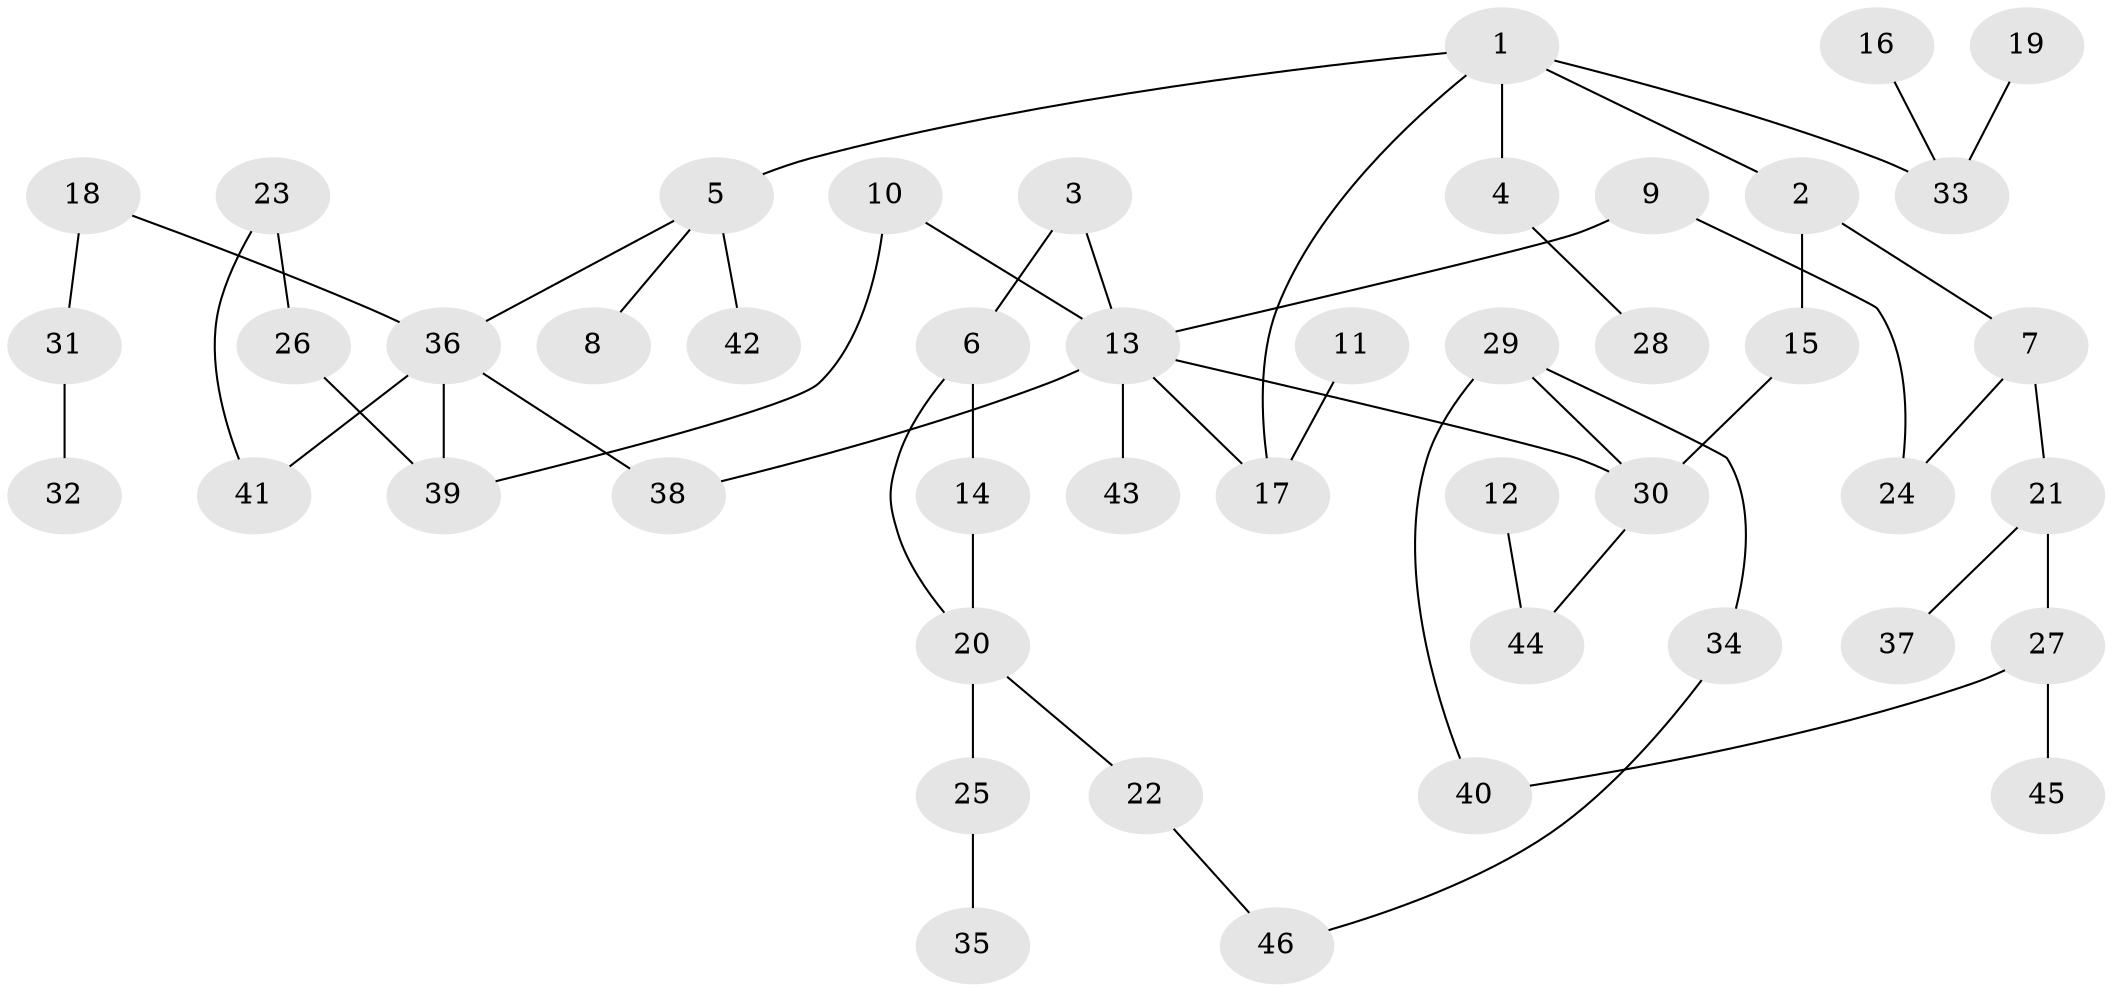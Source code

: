 // original degree distribution, {5: 0.06666666666666667, 3: 0.09333333333333334, 4: 0.06666666666666667, 8: 0.013333333333333334, 2: 0.44, 1: 0.32}
// Generated by graph-tools (version 1.1) at 2025/36/03/04/25 23:36:04]
// undirected, 46 vertices, 53 edges
graph export_dot {
  node [color=gray90,style=filled];
  1;
  2;
  3;
  4;
  5;
  6;
  7;
  8;
  9;
  10;
  11;
  12;
  13;
  14;
  15;
  16;
  17;
  18;
  19;
  20;
  21;
  22;
  23;
  24;
  25;
  26;
  27;
  28;
  29;
  30;
  31;
  32;
  33;
  34;
  35;
  36;
  37;
  38;
  39;
  40;
  41;
  42;
  43;
  44;
  45;
  46;
  1 -- 2 [weight=1.0];
  1 -- 4 [weight=1.0];
  1 -- 5 [weight=1.0];
  1 -- 17 [weight=1.0];
  1 -- 33 [weight=1.0];
  2 -- 7 [weight=1.0];
  2 -- 15 [weight=1.0];
  3 -- 6 [weight=1.0];
  3 -- 13 [weight=1.0];
  4 -- 28 [weight=1.0];
  5 -- 8 [weight=1.0];
  5 -- 36 [weight=1.0];
  5 -- 42 [weight=1.0];
  6 -- 14 [weight=1.0];
  6 -- 20 [weight=1.0];
  7 -- 21 [weight=1.0];
  7 -- 24 [weight=1.0];
  9 -- 13 [weight=1.0];
  9 -- 24 [weight=1.0];
  10 -- 13 [weight=1.0];
  10 -- 39 [weight=1.0];
  11 -- 17 [weight=1.0];
  12 -- 44 [weight=1.0];
  13 -- 17 [weight=1.0];
  13 -- 30 [weight=1.0];
  13 -- 38 [weight=1.0];
  13 -- 43 [weight=1.0];
  14 -- 20 [weight=1.0];
  15 -- 30 [weight=1.0];
  16 -- 33 [weight=1.0];
  18 -- 31 [weight=1.0];
  18 -- 36 [weight=1.0];
  19 -- 33 [weight=1.0];
  20 -- 22 [weight=1.0];
  20 -- 25 [weight=1.0];
  21 -- 27 [weight=1.0];
  21 -- 37 [weight=1.0];
  22 -- 46 [weight=1.0];
  23 -- 26 [weight=1.0];
  23 -- 41 [weight=1.0];
  25 -- 35 [weight=1.0];
  26 -- 39 [weight=1.0];
  27 -- 40 [weight=1.0];
  27 -- 45 [weight=1.0];
  29 -- 30 [weight=1.0];
  29 -- 34 [weight=1.0];
  29 -- 40 [weight=1.0];
  30 -- 44 [weight=1.0];
  31 -- 32 [weight=1.0];
  34 -- 46 [weight=1.0];
  36 -- 38 [weight=1.0];
  36 -- 39 [weight=1.0];
  36 -- 41 [weight=1.0];
}
